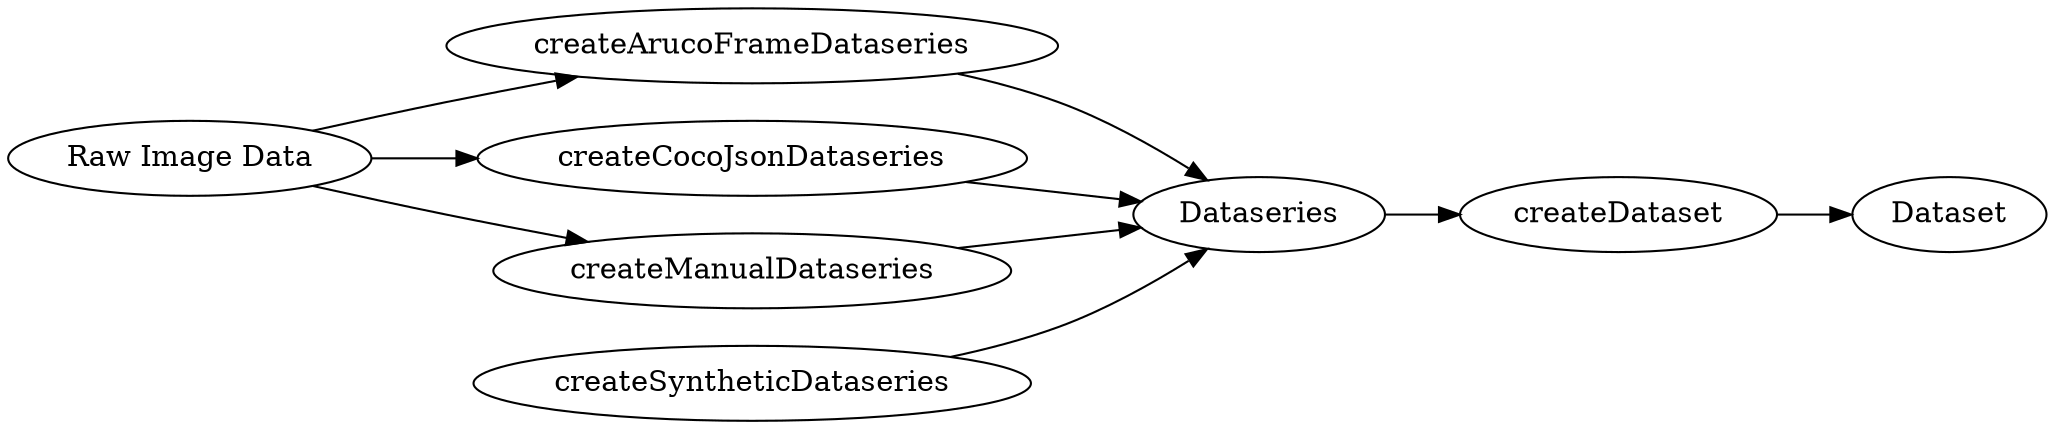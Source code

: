 digraph arch {
    rankdir=LR
    
    raw_data [label="Raw Image Data"]

    raw_data -> createArucoFrameDataseries
    raw_data -> createCocoJsonDataseries
    raw_data -> createManualDataseries
    createSyntheticDataseries
    
    {rank=same; createArucoFrameDataseries; createCocoJsonDataseries; createManualDataseries; createSyntheticDataseries;}

    createArucoFrameDataseries -> Dataseries
    createCocoJsonDataseries -> Dataseries
    createManualDataseries -> Dataseries
    createSyntheticDataseries -> Dataseries

    Dataseries -> createDataset

    createDataset -> Dataset
}